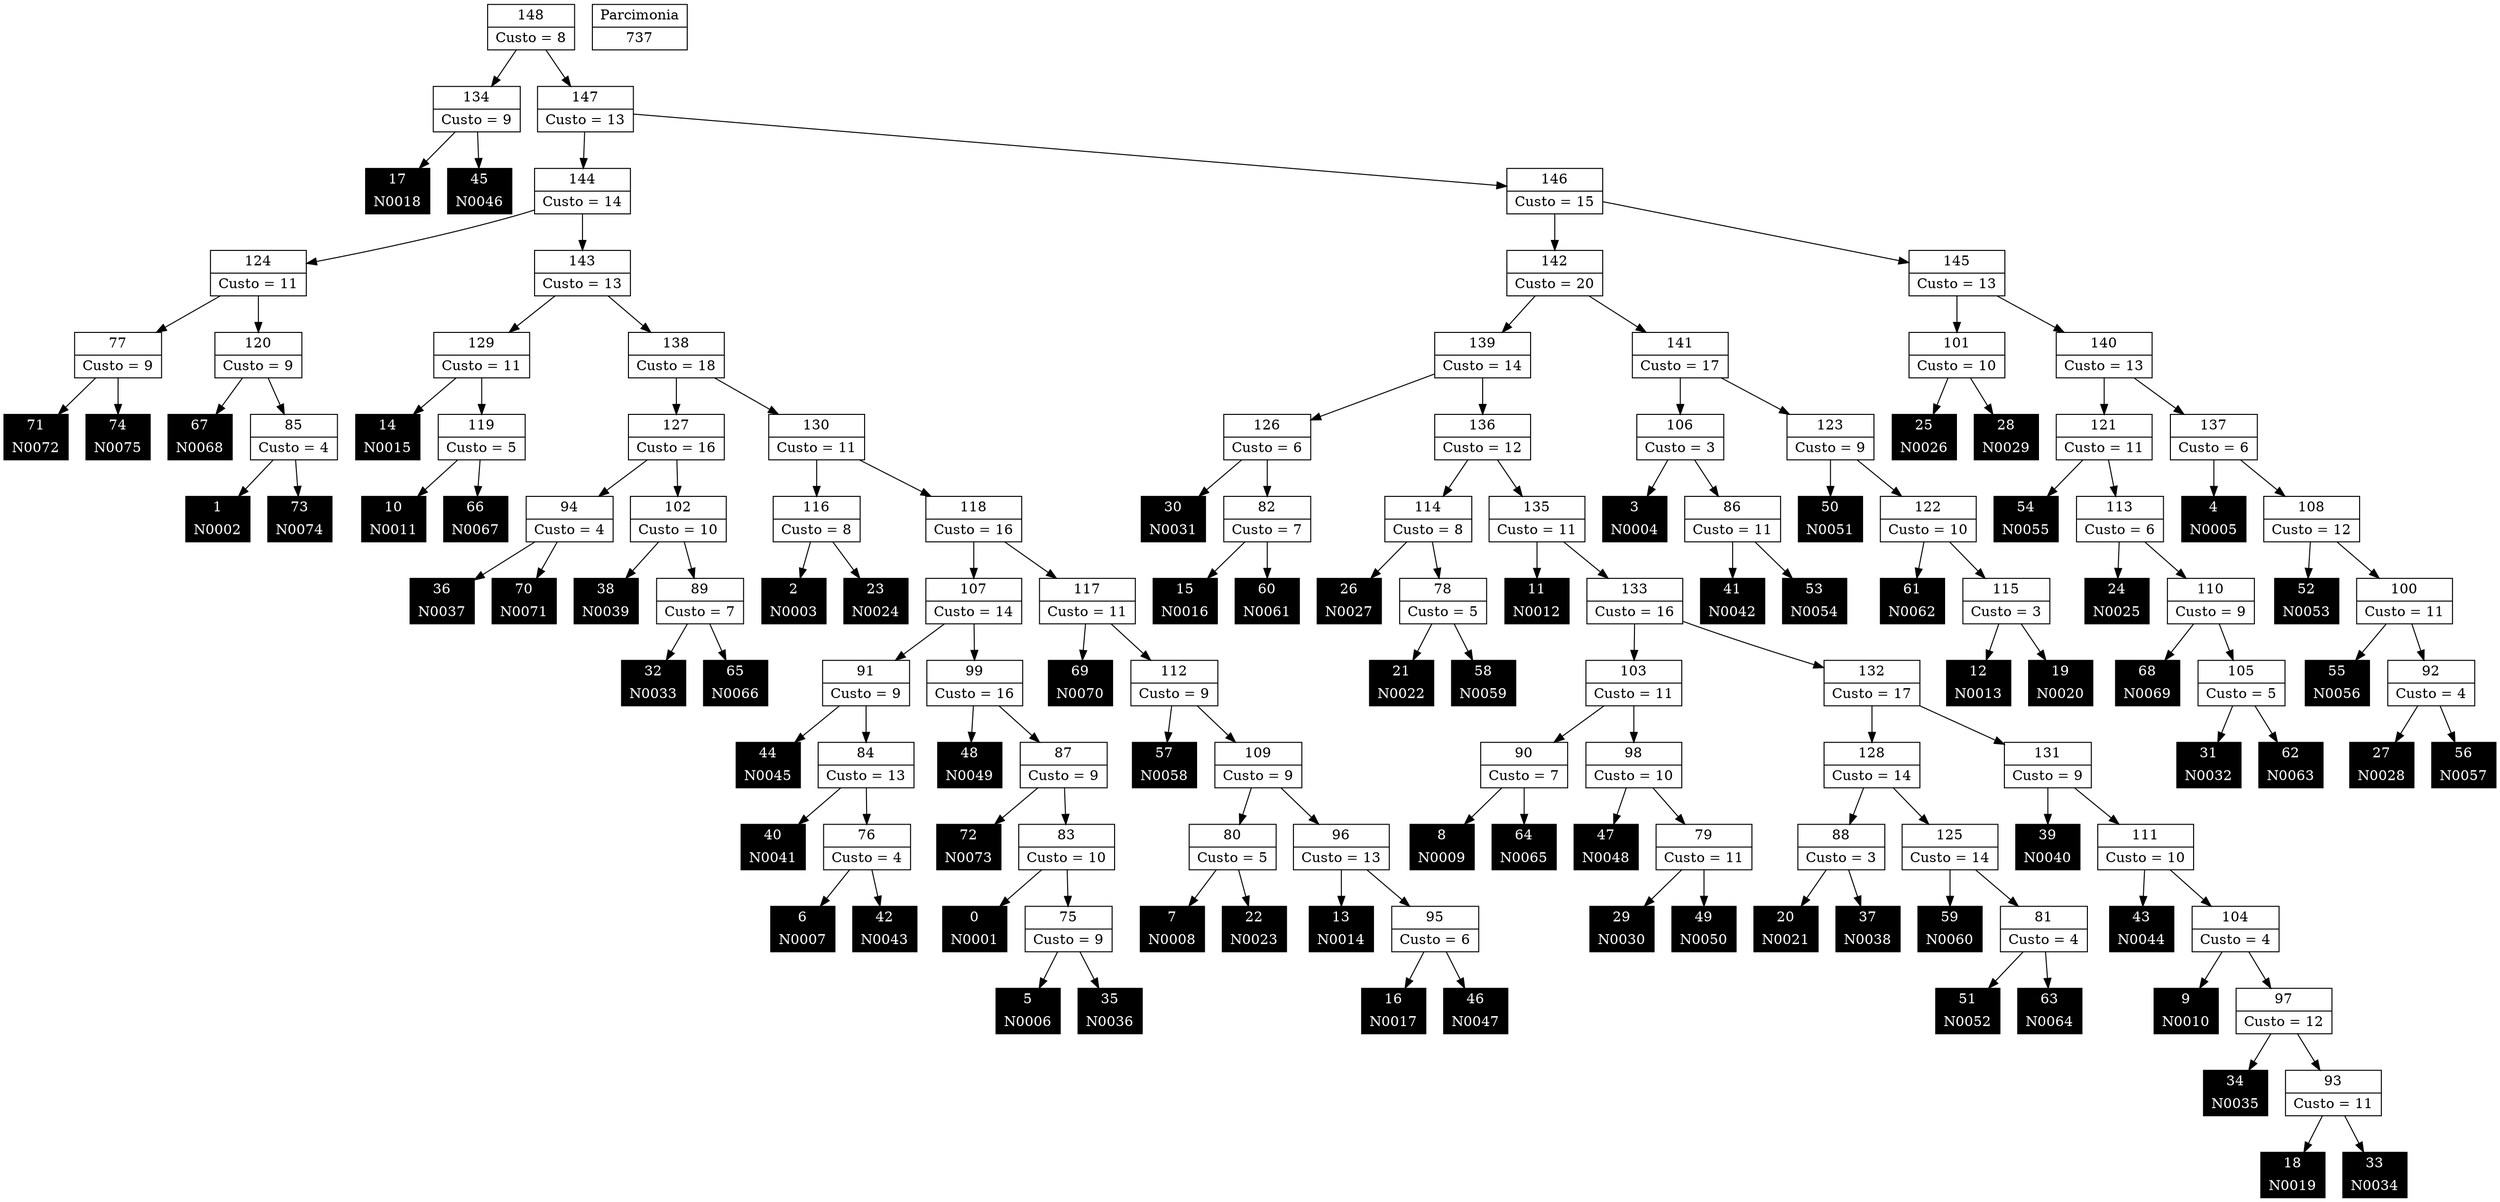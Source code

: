 Digraph G {
0 [shape="record", label="{0 | N0001}",style=filled, color=black, fontcolor=white,fontsize=14, height=0.5]
1 [shape="record", label="{1 | N0002}",style=filled, color=black, fontcolor=white,fontsize=14, height=0.5]
2 [shape="record", label="{2 | N0003}",style=filled, color=black, fontcolor=white,fontsize=14, height=0.5]
3 [shape="record", label="{3 | N0004}",style=filled, color=black, fontcolor=white,fontsize=14, height=0.5]
4 [shape="record", label="{4 | N0005}",style=filled, color=black, fontcolor=white,fontsize=14, height=0.5]
5 [shape="record", label="{5 | N0006}",style=filled, color=black, fontcolor=white,fontsize=14, height=0.5]
6 [shape="record", label="{6 | N0007}",style=filled, color=black, fontcolor=white,fontsize=14, height=0.5]
7 [shape="record", label="{7 | N0008}",style=filled, color=black, fontcolor=white,fontsize=14, height=0.5]
8 [shape="record", label="{8 | N0009}",style=filled, color=black, fontcolor=white,fontsize=14, height=0.5]
9 [shape="record", label="{9 | N0010}",style=filled, color=black, fontcolor=white,fontsize=14, height=0.5]
10 [shape="record", label="{10 | N0011}",style=filled, color=black, fontcolor=white,fontsize=14, height=0.5]
11 [shape="record", label="{11 | N0012}",style=filled, color=black, fontcolor=white,fontsize=14, height=0.5]
12 [shape="record", label="{12 | N0013}",style=filled, color=black, fontcolor=white,fontsize=14, height=0.5]
13 [shape="record", label="{13 | N0014}",style=filled, color=black, fontcolor=white,fontsize=14, height=0.5]
14 [shape="record", label="{14 | N0015}",style=filled, color=black, fontcolor=white,fontsize=14, height=0.5]
15 [shape="record", label="{15 | N0016}",style=filled, color=black, fontcolor=white,fontsize=14, height=0.5]
16 [shape="record", label="{16 | N0017}",style=filled, color=black, fontcolor=white,fontsize=14, height=0.5]
17 [shape="record", label="{17 | N0018}",style=filled, color=black, fontcolor=white,fontsize=14, height=0.5]
18 [shape="record", label="{18 | N0019}",style=filled, color=black, fontcolor=white,fontsize=14, height=0.5]
19 [shape="record", label="{19 | N0020}",style=filled, color=black, fontcolor=white,fontsize=14, height=0.5]
20 [shape="record", label="{20 | N0021}",style=filled, color=black, fontcolor=white,fontsize=14, height=0.5]
21 [shape="record", label="{21 | N0022}",style=filled, color=black, fontcolor=white,fontsize=14, height=0.5]
22 [shape="record", label="{22 | N0023}",style=filled, color=black, fontcolor=white,fontsize=14, height=0.5]
23 [shape="record", label="{23 | N0024}",style=filled, color=black, fontcolor=white,fontsize=14, height=0.5]
24 [shape="record", label="{24 | N0025}",style=filled, color=black, fontcolor=white,fontsize=14, height=0.5]
25 [shape="record", label="{25 | N0026}",style=filled, color=black, fontcolor=white,fontsize=14, height=0.5]
26 [shape="record", label="{26 | N0027}",style=filled, color=black, fontcolor=white,fontsize=14, height=0.5]
27 [shape="record", label="{27 | N0028}",style=filled, color=black, fontcolor=white,fontsize=14, height=0.5]
28 [shape="record", label="{28 | N0029}",style=filled, color=black, fontcolor=white,fontsize=14, height=0.5]
29 [shape="record", label="{29 | N0030}",style=filled, color=black, fontcolor=white,fontsize=14, height=0.5]
30 [shape="record", label="{30 | N0031}",style=filled, color=black, fontcolor=white,fontsize=14, height=0.5]
31 [shape="record", label="{31 | N0032}",style=filled, color=black, fontcolor=white,fontsize=14, height=0.5]
32 [shape="record", label="{32 | N0033}",style=filled, color=black, fontcolor=white,fontsize=14, height=0.5]
33 [shape="record", label="{33 | N0034}",style=filled, color=black, fontcolor=white,fontsize=14, height=0.5]
34 [shape="record", label="{34 | N0035}",style=filled, color=black, fontcolor=white,fontsize=14, height=0.5]
35 [shape="record", label="{35 | N0036}",style=filled, color=black, fontcolor=white,fontsize=14, height=0.5]
36 [shape="record", label="{36 | N0037}",style=filled, color=black, fontcolor=white,fontsize=14, height=0.5]
37 [shape="record", label="{37 | N0038}",style=filled, color=black, fontcolor=white,fontsize=14, height=0.5]
38 [shape="record", label="{38 | N0039}",style=filled, color=black, fontcolor=white,fontsize=14, height=0.5]
39 [shape="record", label="{39 | N0040}",style=filled, color=black, fontcolor=white,fontsize=14, height=0.5]
40 [shape="record", label="{40 | N0041}",style=filled, color=black, fontcolor=white,fontsize=14, height=0.5]
41 [shape="record", label="{41 | N0042}",style=filled, color=black, fontcolor=white,fontsize=14, height=0.5]
42 [shape="record", label="{42 | N0043}",style=filled, color=black, fontcolor=white,fontsize=14, height=0.5]
43 [shape="record", label="{43 | N0044}",style=filled, color=black, fontcolor=white,fontsize=14, height=0.5]
44 [shape="record", label="{44 | N0045}",style=filled, color=black, fontcolor=white,fontsize=14, height=0.5]
45 [shape="record", label="{45 | N0046}",style=filled, color=black, fontcolor=white,fontsize=14, height=0.5]
46 [shape="record", label="{46 | N0047}",style=filled, color=black, fontcolor=white,fontsize=14, height=0.5]
47 [shape="record", label="{47 | N0048}",style=filled, color=black, fontcolor=white,fontsize=14, height=0.5]
48 [shape="record", label="{48 | N0049}",style=filled, color=black, fontcolor=white,fontsize=14, height=0.5]
49 [shape="record", label="{49 | N0050}",style=filled, color=black, fontcolor=white,fontsize=14, height=0.5]
50 [shape="record", label="{50 | N0051}",style=filled, color=black, fontcolor=white,fontsize=14, height=0.5]
51 [shape="record", label="{51 | N0052}",style=filled, color=black, fontcolor=white,fontsize=14, height=0.5]
52 [shape="record", label="{52 | N0053}",style=filled, color=black, fontcolor=white,fontsize=14, height=0.5]
53 [shape="record", label="{53 | N0054}",style=filled, color=black, fontcolor=white,fontsize=14, height=0.5]
54 [shape="record", label="{54 | N0055}",style=filled, color=black, fontcolor=white,fontsize=14, height=0.5]
55 [shape="record", label="{55 | N0056}",style=filled, color=black, fontcolor=white,fontsize=14, height=0.5]
56 [shape="record", label="{56 | N0057}",style=filled, color=black, fontcolor=white,fontsize=14, height=0.5]
57 [shape="record", label="{57 | N0058}",style=filled, color=black, fontcolor=white,fontsize=14, height=0.5]
58 [shape="record", label="{58 | N0059}",style=filled, color=black, fontcolor=white,fontsize=14, height=0.5]
59 [shape="record", label="{59 | N0060}",style=filled, color=black, fontcolor=white,fontsize=14, height=0.5]
60 [shape="record", label="{60 | N0061}",style=filled, color=black, fontcolor=white,fontsize=14, height=0.5]
61 [shape="record", label="{61 | N0062}",style=filled, color=black, fontcolor=white,fontsize=14, height=0.5]
62 [shape="record", label="{62 | N0063}",style=filled, color=black, fontcolor=white,fontsize=14, height=0.5]
63 [shape="record", label="{63 | N0064}",style=filled, color=black, fontcolor=white,fontsize=14, height=0.5]
64 [shape="record", label="{64 | N0065}",style=filled, color=black, fontcolor=white,fontsize=14, height=0.5]
65 [shape="record", label="{65 | N0066}",style=filled, color=black, fontcolor=white,fontsize=14, height=0.5]
66 [shape="record", label="{66 | N0067}",style=filled, color=black, fontcolor=white,fontsize=14, height=0.5]
67 [shape="record", label="{67 | N0068}",style=filled, color=black, fontcolor=white,fontsize=14, height=0.5]
68 [shape="record", label="{68 | N0069}",style=filled, color=black, fontcolor=white,fontsize=14, height=0.5]
69 [shape="record", label="{69 | N0070}",style=filled, color=black, fontcolor=white,fontsize=14, height=0.5]
70 [shape="record", label="{70 | N0071}",style=filled, color=black, fontcolor=white,fontsize=14, height=0.5]
71 [shape="record", label="{71 | N0072}",style=filled, color=black, fontcolor=white,fontsize=14, height=0.5]
72 [shape="record", label="{72 | N0073}",style=filled, color=black, fontcolor=white,fontsize=14, height=0.5]
73 [shape="record", label="{73 | N0074}",style=filled, color=black, fontcolor=white,fontsize=14, height=0.5]
74 [shape="record", label="{74 | N0075}",style=filled, color=black, fontcolor=white,fontsize=14, height=0.5]
75 [shape="record", label="{75|Custo = 9}"]
76 [shape="record", label="{76|Custo = 4}"]
77 [shape="record", label="{77|Custo = 9}"]
78 [shape="record", label="{78|Custo = 5}"]
79 [shape="record", label="{79|Custo = 11}"]
80 [shape="record", label="{80|Custo = 5}"]
81 [shape="record", label="{81|Custo = 4}"]
82 [shape="record", label="{82|Custo = 7}"]
83 [shape="record", label="{83|Custo = 10}"]
84 [shape="record", label="{84|Custo = 13}"]
85 [shape="record", label="{85|Custo = 4}"]
86 [shape="record", label="{86|Custo = 11}"]
87 [shape="record", label="{87|Custo = 9}"]
88 [shape="record", label="{88|Custo = 3}"]
89 [shape="record", label="{89|Custo = 7}"]
90 [shape="record", label="{90|Custo = 7}"]
91 [shape="record", label="{91|Custo = 9}"]
92 [shape="record", label="{92|Custo = 4}"]
93 [shape="record", label="{93|Custo = 11}"]
94 [shape="record", label="{94|Custo = 4}"]
95 [shape="record", label="{95|Custo = 6}"]
96 [shape="record", label="{96|Custo = 13}"]
97 [shape="record", label="{97|Custo = 12}"]
98 [shape="record", label="{98|Custo = 10}"]
99 [shape="record", label="{99|Custo = 16}"]
100 [shape="record", label="{100|Custo = 11}"]
101 [shape="record", label="{101|Custo = 10}"]
102 [shape="record", label="{102|Custo = 10}"]
103 [shape="record", label="{103|Custo = 11}"]
104 [shape="record", label="{104|Custo = 4}"]
105 [shape="record", label="{105|Custo = 5}"]
106 [shape="record", label="{106|Custo = 3}"]
107 [shape="record", label="{107|Custo = 14}"]
108 [shape="record", label="{108|Custo = 12}"]
109 [shape="record", label="{109|Custo = 9}"]
110 [shape="record", label="{110|Custo = 9}"]
111 [shape="record", label="{111|Custo = 10}"]
112 [shape="record", label="{112|Custo = 9}"]
113 [shape="record", label="{113|Custo = 6}"]
114 [shape="record", label="{114|Custo = 8}"]
115 [shape="record", label="{115|Custo = 3}"]
116 [shape="record", label="{116|Custo = 8}"]
117 [shape="record", label="{117|Custo = 11}"]
118 [shape="record", label="{118|Custo = 16}"]
119 [shape="record", label="{119|Custo = 5}"]
120 [shape="record", label="{120|Custo = 9}"]
121 [shape="record", label="{121|Custo = 11}"]
122 [shape="record", label="{122|Custo = 10}"]
123 [shape="record", label="{123|Custo = 9}"]
124 [shape="record", label="{124|Custo = 11}"]
125 [shape="record", label="{125|Custo = 14}"]
126 [shape="record", label="{126|Custo = 6}"]
127 [shape="record", label="{127|Custo = 16}"]
128 [shape="record", label="{128|Custo = 14}"]
129 [shape="record", label="{129|Custo = 11}"]
130 [shape="record", label="{130|Custo = 11}"]
131 [shape="record", label="{131|Custo = 9}"]
132 [shape="record", label="{132|Custo = 17}"]
133 [shape="record", label="{133|Custo = 16}"]
134 [shape="record", label="{134|Custo = 9}"]
135 [shape="record", label="{135|Custo = 11}"]
136 [shape="record", label="{136|Custo = 12}"]
137 [shape="record", label="{137|Custo = 6}"]
138 [shape="record", label="{138|Custo = 18}"]
139 [shape="record", label="{139|Custo = 14}"]
140 [shape="record", label="{140|Custo = 13}"]
141 [shape="record", label="{141|Custo = 17}"]
142 [shape="record", label="{142|Custo = 20}"]
143 [shape="record", label="{143|Custo = 13}"]
144 [shape="record", label="{144|Custo = 14}"]
145 [shape="record", label="{145|Custo = 13}"]
146 [shape="record", label="{146|Custo = 15}"]
147 [shape="record", label="{147|Custo = 13}"]
148 [shape="record", label="{148|Custo = 8}"]

75->35
75->5
76->42
76->6
77->74
77->71
78->58
78->21
79->49
79->29
80->22
80->7
81->63
81->51
82->60
82->15
83->75
83->0
84->76
84->40
85->73
85->1
86->53
86->41
87->83
87->72
88->37
88->20
89->65
89->32
90->64
90->8
91->84
91->44
92->56
92->27
93->33
93->18
94->70
94->36
95->46
95->16
96->95
96->13
97->93
97->34
98->79
98->47
99->87
99->48
100->92
100->55
101->28
101->25
102->89
102->38
103->98
103->90
104->97
104->9
105->62
105->31
106->86
106->3
107->99
107->91
108->100
108->52
109->96
109->80
110->105
110->68
111->104
111->43
112->109
112->57
113->110
113->24
114->78
114->26
115->19
115->12
116->23
116->2
117->112
117->69
118->117
118->107
119->66
119->10
120->85
120->67
121->113
121->54
122->115
122->61
123->122
123->50
124->120
124->77
125->81
125->59
126->82
126->30
127->102
127->94
128->125
128->88
129->119
129->14
130->118
130->116
131->111
131->39
132->131
132->128
133->132
133->103
134->45
134->17
135->133
135->11
136->135
136->114
137->108
137->4
138->130
138->127
139->136
139->126
140->137
140->121
141->123
141->106
142->141
142->139
143->138
143->129
144->143
144->124
145->140
145->101
146->145
146->142
147->146
147->144
148->147
148->134

737 [shape="record", label="{Parcimonia|737}"]
}